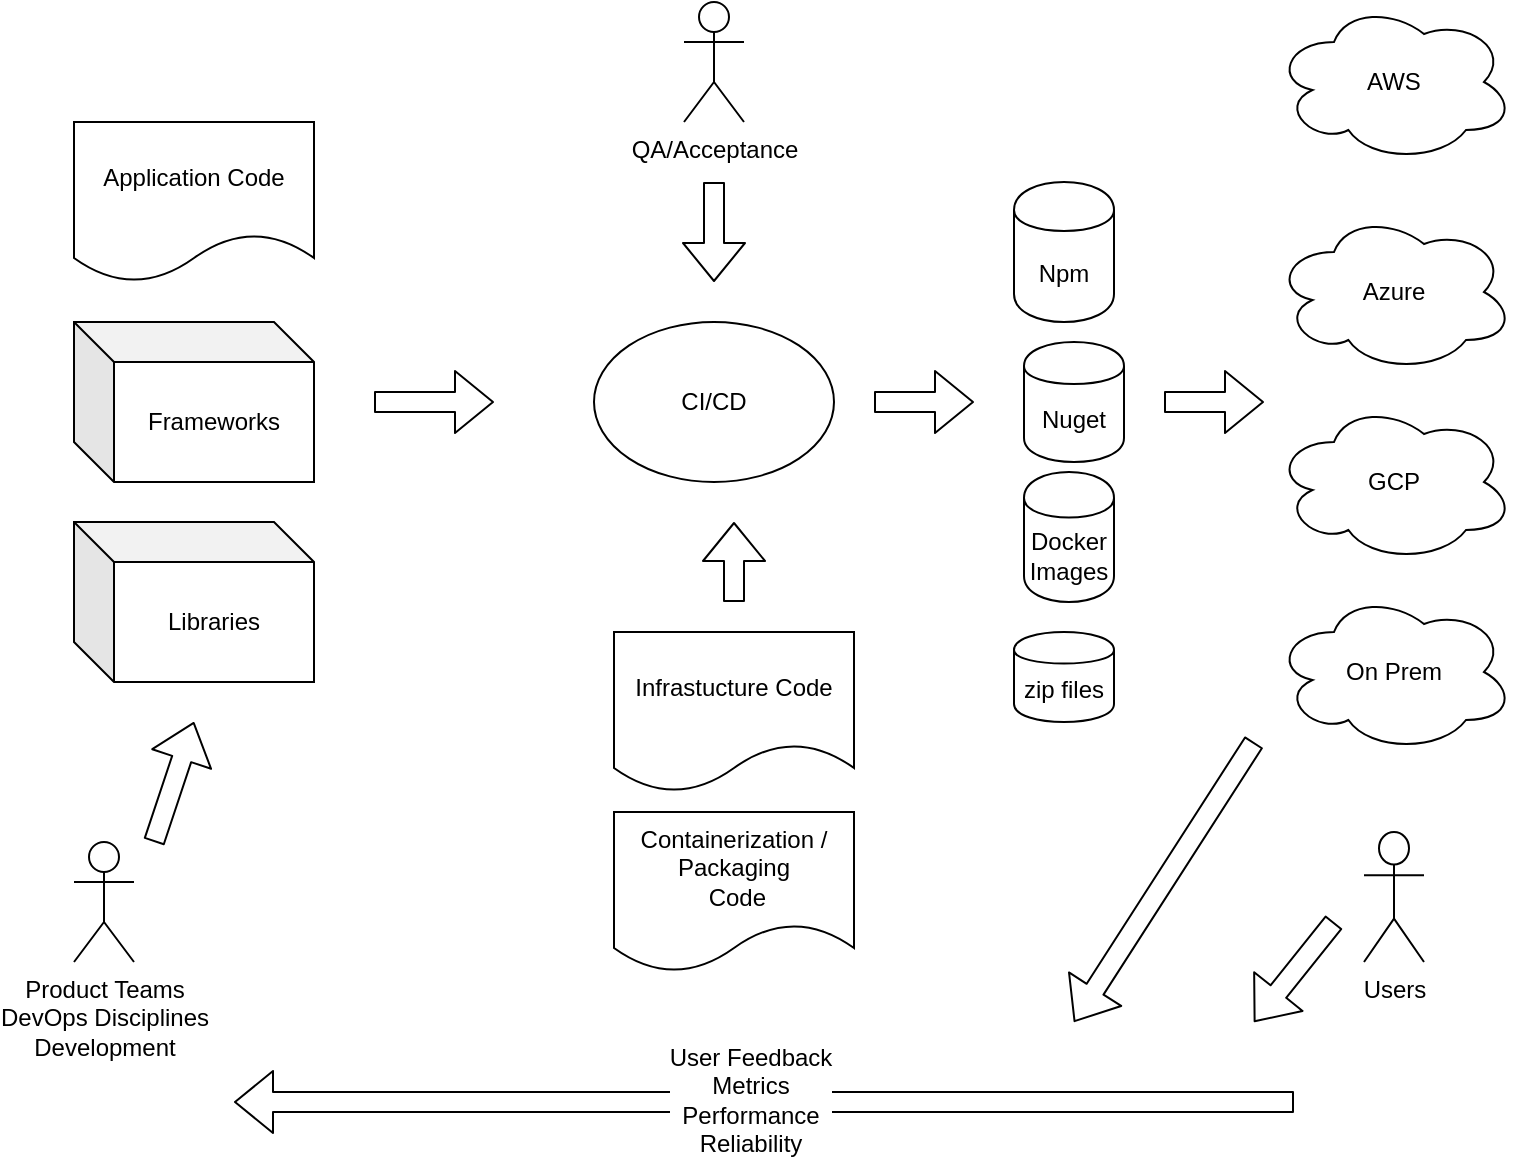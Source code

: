 <mxfile version="10.6.6" type="device"><diagram id="22RHlZceIpufdLLcyWmr" name="Page-1"><mxGraphModel dx="918" dy="629" grid="1" gridSize="10" guides="1" tooltips="1" connect="1" arrows="1" fold="1" page="1" pageScale="1" pageWidth="850" pageHeight="1100" math="0" shadow="0"><root><mxCell id="0"/><mxCell id="1" parent="0"/><mxCell id="TDelcAjPnDUH8xR6natR-1" value="Application Code" style="shape=document;whiteSpace=wrap;html=1;boundedLbl=1;" vertex="1" parent="1"><mxGeometry x="120" y="140" width="120" height="80" as="geometry"/></mxCell><mxCell id="TDelcAjPnDUH8xR6natR-2" value="Frameworks" style="shape=cube;whiteSpace=wrap;html=1;boundedLbl=1;backgroundOutline=1;darkOpacity=0.05;darkOpacity2=0.1;" vertex="1" parent="1"><mxGeometry x="120" y="240" width="120" height="80" as="geometry"/></mxCell><mxCell id="TDelcAjPnDUH8xR6natR-3" value="Libraries" style="shape=cube;whiteSpace=wrap;html=1;boundedLbl=1;backgroundOutline=1;darkOpacity=0.05;darkOpacity2=0.1;" vertex="1" parent="1"><mxGeometry x="120" y="340" width="120" height="80" as="geometry"/></mxCell><mxCell id="TDelcAjPnDUH8xR6natR-4" value="" style="shape=flexArrow;endArrow=classic;html=1;" edge="1" parent="1"><mxGeometry width="50" height="50" relative="1" as="geometry"><mxPoint x="270" y="280" as="sourcePoint"/><mxPoint x="330" y="280" as="targetPoint"/></mxGeometry></mxCell><mxCell id="TDelcAjPnDUH8xR6natR-5" value="CI/CD" style="ellipse;whiteSpace=wrap;html=1;" vertex="1" parent="1"><mxGeometry x="380" y="240" width="120" height="80" as="geometry"/></mxCell><mxCell id="TDelcAjPnDUH8xR6natR-6" value="Infrastucture Code" style="shape=document;whiteSpace=wrap;html=1;boundedLbl=1;" vertex="1" parent="1"><mxGeometry x="390" y="395" width="120" height="80" as="geometry"/></mxCell><mxCell id="TDelcAjPnDUH8xR6natR-7" value="Containerization / Packaging&lt;br&gt;&amp;nbsp;Code" style="shape=document;whiteSpace=wrap;html=1;boundedLbl=1;" vertex="1" parent="1"><mxGeometry x="390" y="485" width="120" height="80" as="geometry"/></mxCell><mxCell id="TDelcAjPnDUH8xR6natR-8" value="" style="shape=flexArrow;endArrow=classic;html=1;" edge="1" parent="1"><mxGeometry width="50" height="50" relative="1" as="geometry"><mxPoint x="450" y="380" as="sourcePoint"/><mxPoint x="450" y="340" as="targetPoint"/></mxGeometry></mxCell><mxCell id="TDelcAjPnDUH8xR6natR-9" value="" style="shape=flexArrow;endArrow=classic;html=1;" edge="1" parent="1"><mxGeometry width="50" height="50" relative="1" as="geometry"><mxPoint x="520" y="280" as="sourcePoint"/><mxPoint x="570" y="280" as="targetPoint"/></mxGeometry></mxCell><mxCell id="TDelcAjPnDUH8xR6natR-10" value="Npm" style="shape=cylinder;whiteSpace=wrap;html=1;boundedLbl=1;backgroundOutline=1;" vertex="1" parent="1"><mxGeometry x="590" y="170" width="50" height="70" as="geometry"/></mxCell><mxCell id="TDelcAjPnDUH8xR6natR-11" value="Nuget" style="shape=cylinder;whiteSpace=wrap;html=1;boundedLbl=1;backgroundOutline=1;" vertex="1" parent="1"><mxGeometry x="595" y="250" width="50" height="60" as="geometry"/></mxCell><mxCell id="TDelcAjPnDUH8xR6natR-12" value="Docker Images" style="shape=cylinder;whiteSpace=wrap;html=1;boundedLbl=1;backgroundOutline=1;" vertex="1" parent="1"><mxGeometry x="595" y="315" width="45" height="65" as="geometry"/></mxCell><mxCell id="TDelcAjPnDUH8xR6natR-13" value="zip files" style="shape=cylinder;whiteSpace=wrap;html=1;boundedLbl=1;backgroundOutline=1;" vertex="1" parent="1"><mxGeometry x="590" y="395" width="50" height="45" as="geometry"/></mxCell><mxCell id="TDelcAjPnDUH8xR6natR-14" value="AWS" style="ellipse;shape=cloud;whiteSpace=wrap;html=1;" vertex="1" parent="1"><mxGeometry x="720" y="80" width="120" height="80" as="geometry"/></mxCell><mxCell id="TDelcAjPnDUH8xR6natR-15" value="Azure" style="ellipse;shape=cloud;whiteSpace=wrap;html=1;" vertex="1" parent="1"><mxGeometry x="720" y="185" width="120" height="80" as="geometry"/></mxCell><mxCell id="TDelcAjPnDUH8xR6natR-16" value="GCP" style="ellipse;shape=cloud;whiteSpace=wrap;html=1;" vertex="1" parent="1"><mxGeometry x="720" y="280" width="120" height="80" as="geometry"/></mxCell><mxCell id="TDelcAjPnDUH8xR6natR-17" value="On Prem" style="ellipse;shape=cloud;whiteSpace=wrap;html=1;" vertex="1" parent="1"><mxGeometry x="720" y="375" width="120" height="80" as="geometry"/></mxCell><mxCell id="TDelcAjPnDUH8xR6natR-18" value="" style="shape=flexArrow;endArrow=classic;html=1;" edge="1" parent="1"><mxGeometry width="50" height="50" relative="1" as="geometry"><mxPoint x="665" y="280" as="sourcePoint"/><mxPoint x="715" y="280" as="targetPoint"/></mxGeometry></mxCell><mxCell id="TDelcAjPnDUH8xR6natR-19" value="" style="shape=flexArrow;endArrow=classic;html=1;" edge="1" parent="1"><mxGeometry width="50" height="50" relative="1" as="geometry"><mxPoint x="730" y="630" as="sourcePoint"/><mxPoint x="200" y="630" as="targetPoint"/></mxGeometry></mxCell><mxCell id="TDelcAjPnDUH8xR6natR-24" value="User Feedback&lt;br&gt;Metrics&lt;br&gt;Performance&lt;br&gt;Reliability&lt;br&gt;" style="text;html=1;resizable=0;points=[];align=center;verticalAlign=middle;labelBackgroundColor=#ffffff;" vertex="1" connectable="0" parent="TDelcAjPnDUH8xR6natR-19"><mxGeometry x="0.029" y="-1" relative="1" as="geometry"><mxPoint as="offset"/></mxGeometry></mxCell><mxCell id="TDelcAjPnDUH8xR6natR-20" value="QA/Acceptance" style="shape=umlActor;verticalLabelPosition=bottom;labelBackgroundColor=#ffffff;verticalAlign=top;html=1;outlineConnect=0;" vertex="1" parent="1"><mxGeometry x="425" y="80" width="30" height="60" as="geometry"/></mxCell><mxCell id="TDelcAjPnDUH8xR6natR-22" value="" style="shape=flexArrow;endArrow=classic;html=1;" edge="1" parent="1"><mxGeometry width="50" height="50" relative="1" as="geometry"><mxPoint x="440" y="170" as="sourcePoint"/><mxPoint x="440" y="220" as="targetPoint"/></mxGeometry></mxCell><mxCell id="TDelcAjPnDUH8xR6natR-23" value="Users&lt;br&gt;" style="shape=umlActor;verticalLabelPosition=bottom;labelBackgroundColor=#ffffff;verticalAlign=top;html=1;outlineConnect=0;" vertex="1" parent="1"><mxGeometry x="765" y="495" width="30" height="65" as="geometry"/></mxCell><mxCell id="TDelcAjPnDUH8xR6natR-25" value="Product Teams&lt;br&gt;DevOps Disciplines&lt;br&gt;Development&lt;br&gt;" style="shape=umlActor;verticalLabelPosition=bottom;labelBackgroundColor=#ffffff;verticalAlign=top;html=1;outlineConnect=0;" vertex="1" parent="1"><mxGeometry x="120" y="500" width="30" height="60" as="geometry"/></mxCell><mxCell id="TDelcAjPnDUH8xR6natR-26" value="" style="shape=flexArrow;endArrow=classic;html=1;" edge="1" parent="1"><mxGeometry width="50" height="50" relative="1" as="geometry"><mxPoint x="160" y="500" as="sourcePoint"/><mxPoint x="180" y="440" as="targetPoint"/></mxGeometry></mxCell><mxCell id="TDelcAjPnDUH8xR6natR-27" value="" style="shape=flexArrow;endArrow=classic;html=1;" edge="1" parent="1"><mxGeometry width="50" height="50" relative="1" as="geometry"><mxPoint x="750" y="540" as="sourcePoint"/><mxPoint x="710" y="590" as="targetPoint"/></mxGeometry></mxCell><mxCell id="TDelcAjPnDUH8xR6natR-28" value="" style="shape=flexArrow;endArrow=classic;html=1;" edge="1" parent="1"><mxGeometry width="50" height="50" relative="1" as="geometry"><mxPoint x="710" y="450" as="sourcePoint"/><mxPoint x="620" y="590" as="targetPoint"/></mxGeometry></mxCell></root></mxGraphModel></diagram></mxfile>
